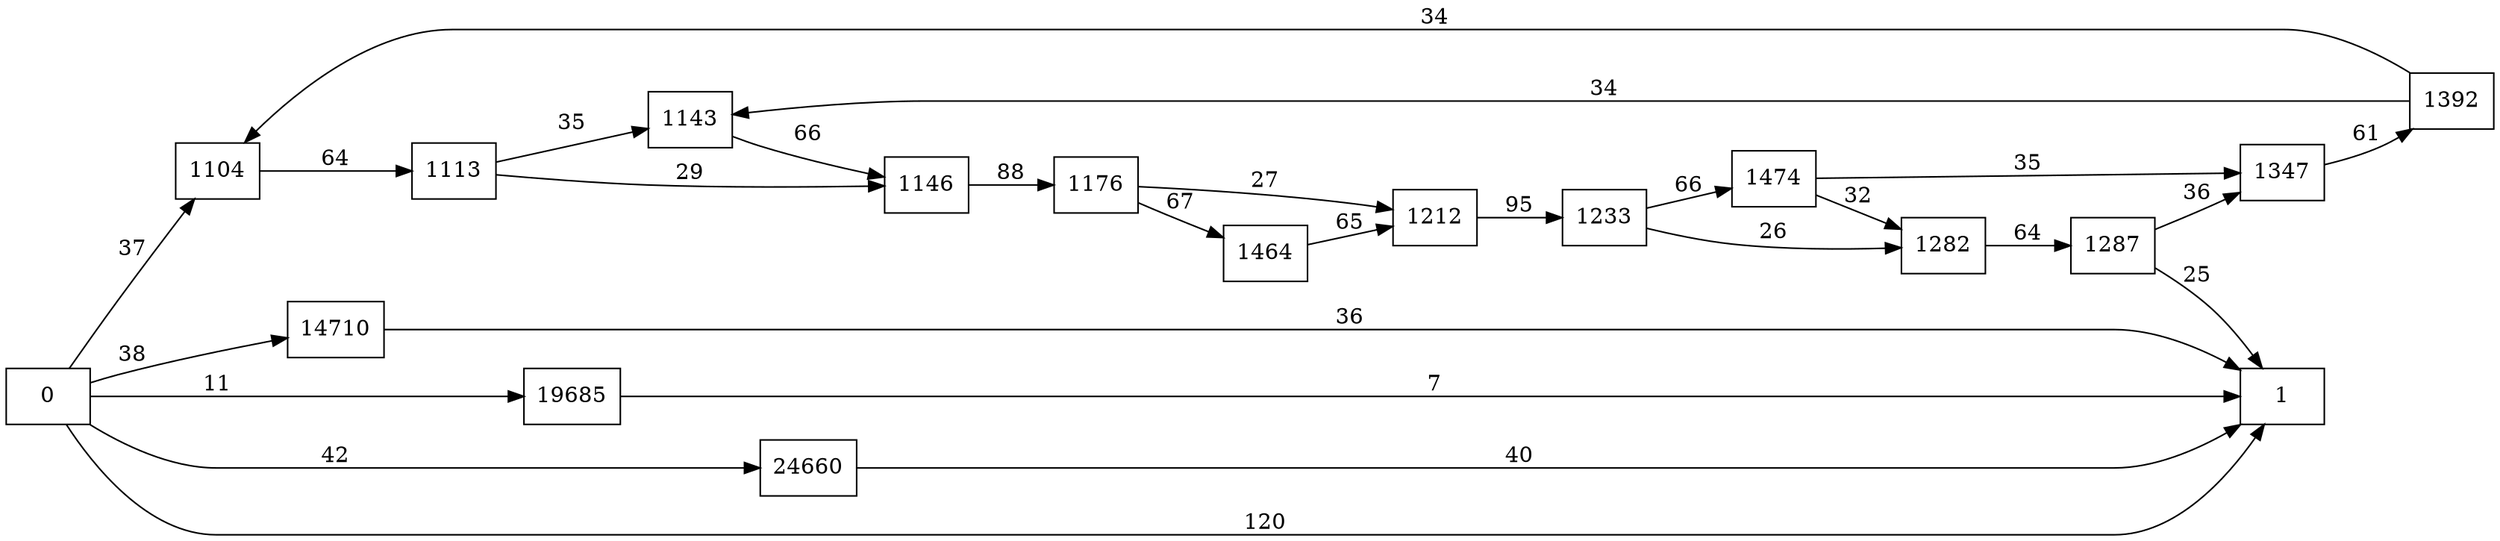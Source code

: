 digraph {
	graph [rankdir=LR]
	node [shape=rectangle]
	1104 -> 1113 [label=64]
	1113 -> 1143 [label=35]
	1113 -> 1146 [label=29]
	1143 -> 1146 [label=66]
	1146 -> 1176 [label=88]
	1176 -> 1212 [label=27]
	1176 -> 1464 [label=67]
	1212 -> 1233 [label=95]
	1233 -> 1282 [label=26]
	1233 -> 1474 [label=66]
	1282 -> 1287 [label=64]
	1287 -> 1347 [label=36]
	1287 -> 1 [label=25]
	1347 -> 1392 [label=61]
	1392 -> 1104 [label=34]
	1392 -> 1143 [label=34]
	1464 -> 1212 [label=65]
	1474 -> 1347 [label=35]
	1474 -> 1282 [label=32]
	14710 -> 1 [label=36]
	19685 -> 1 [label=7]
	24660 -> 1 [label=40]
	0 -> 1104 [label=37]
	0 -> 1 [label=120]
	0 -> 14710 [label=38]
	0 -> 19685 [label=11]
	0 -> 24660 [label=42]
}
